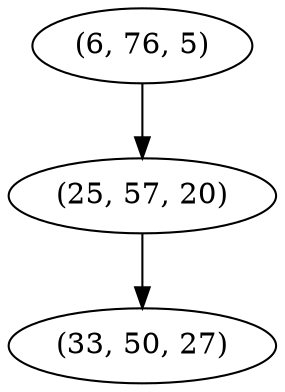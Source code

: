 digraph tree {
    "(6, 76, 5)";
    "(25, 57, 20)";
    "(33, 50, 27)";
    "(6, 76, 5)" -> "(25, 57, 20)";
    "(25, 57, 20)" -> "(33, 50, 27)";
}
